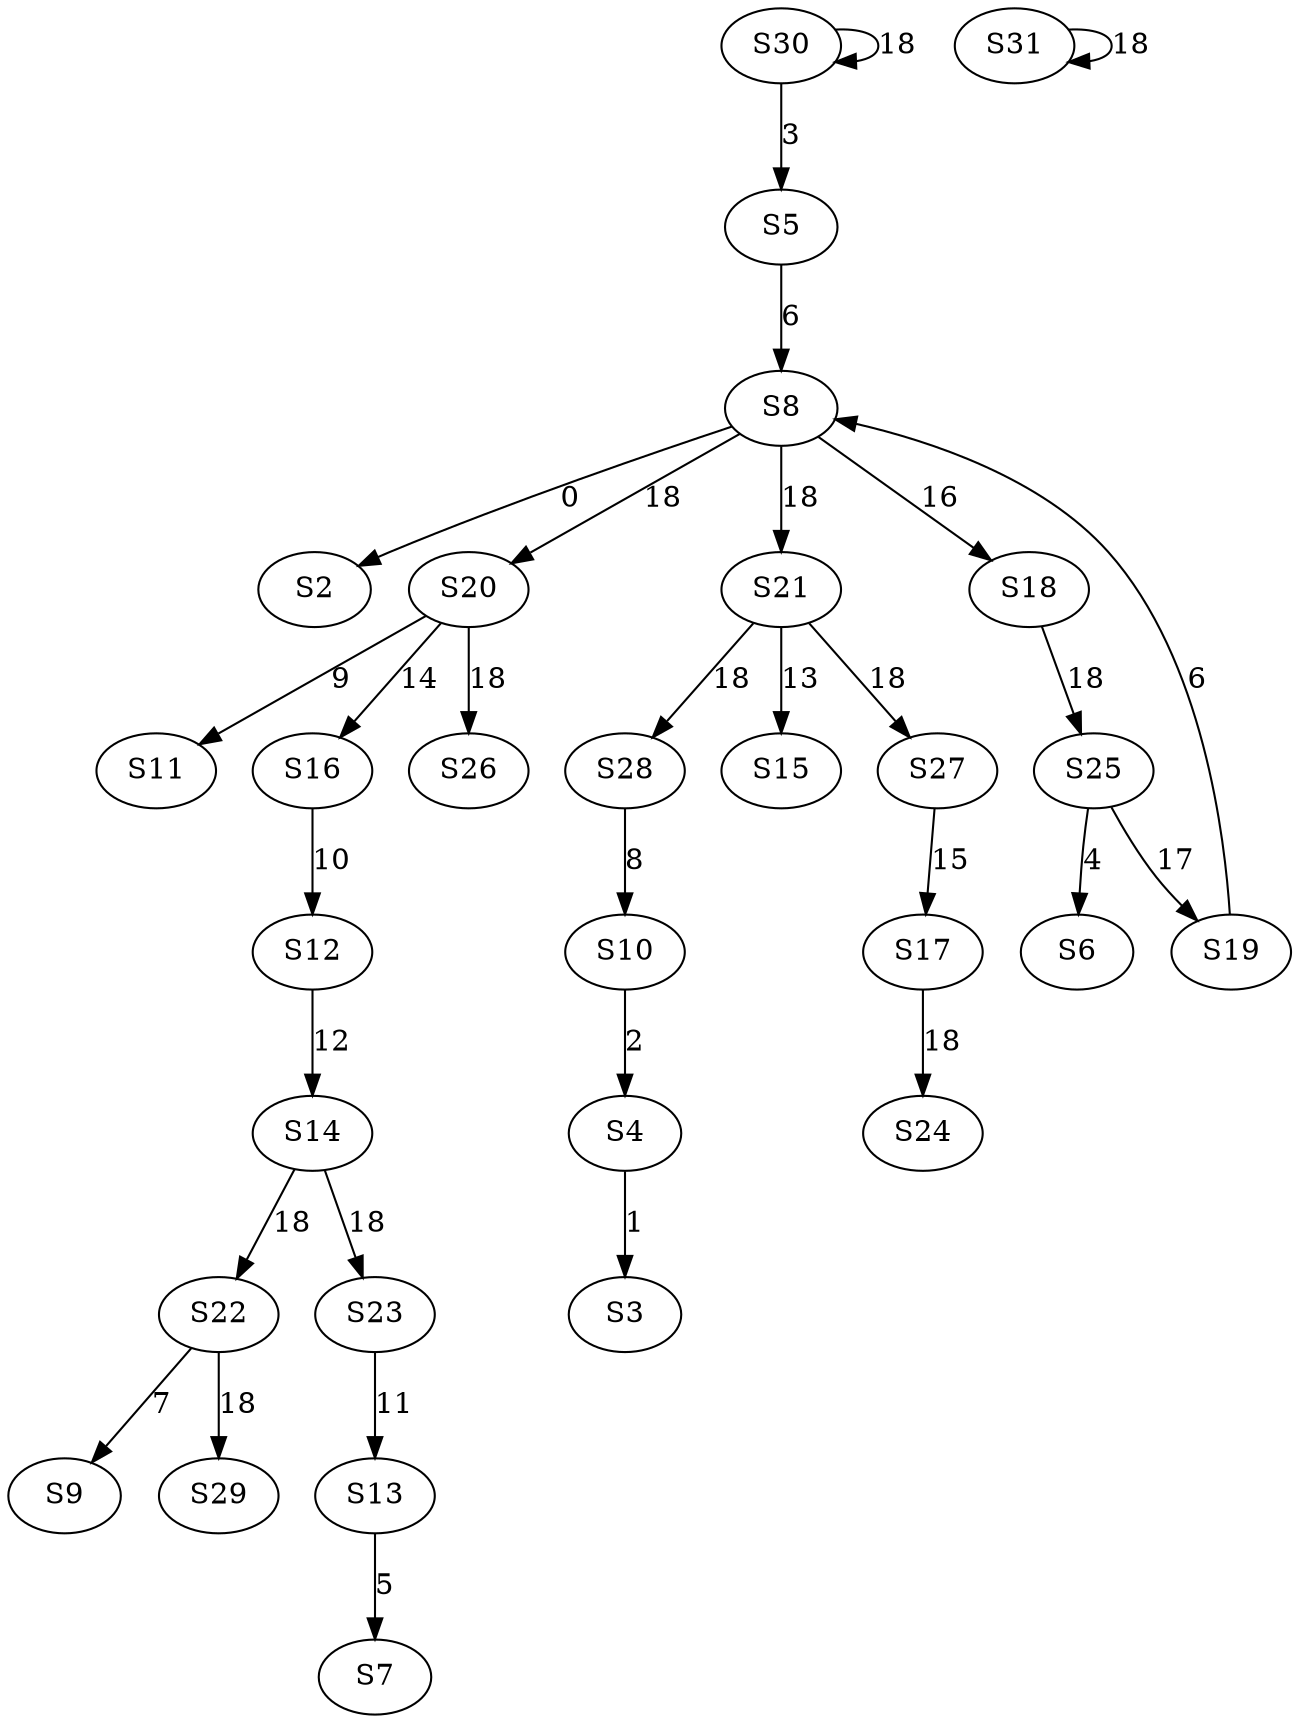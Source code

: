 strict digraph {
	S8 -> S2 [ label = 0 ];
	S4 -> S3 [ label = 1 ];
	S10 -> S4 [ label = 2 ];
	S30 -> S5 [ label = 3 ];
	S25 -> S6 [ label = 4 ];
	S13 -> S7 [ label = 5 ];
	S19 -> S8 [ label = 6 ];
	S22 -> S9 [ label = 7 ];
	S28 -> S10 [ label = 8 ];
	S20 -> S11 [ label = 9 ];
	S16 -> S12 [ label = 10 ];
	S23 -> S13 [ label = 11 ];
	S12 -> S14 [ label = 12 ];
	S21 -> S15 [ label = 13 ];
	S20 -> S16 [ label = 14 ];
	S27 -> S17 [ label = 15 ];
	S8 -> S18 [ label = 16 ];
	S25 -> S19 [ label = 17 ];
	S8 -> S20 [ label = 18 ];
	S8 -> S21 [ label = 18 ];
	S14 -> S22 [ label = 18 ];
	S14 -> S23 [ label = 18 ];
	S17 -> S24 [ label = 18 ];
	S18 -> S25 [ label = 18 ];
	S20 -> S26 [ label = 18 ];
	S21 -> S27 [ label = 18 ];
	S21 -> S28 [ label = 18 ];
	S22 -> S29 [ label = 18 ];
	S30 -> S30 [ label = 18 ];
	S31 -> S31 [ label = 18 ];
	S5 -> S8 [ label = 6 ];
}